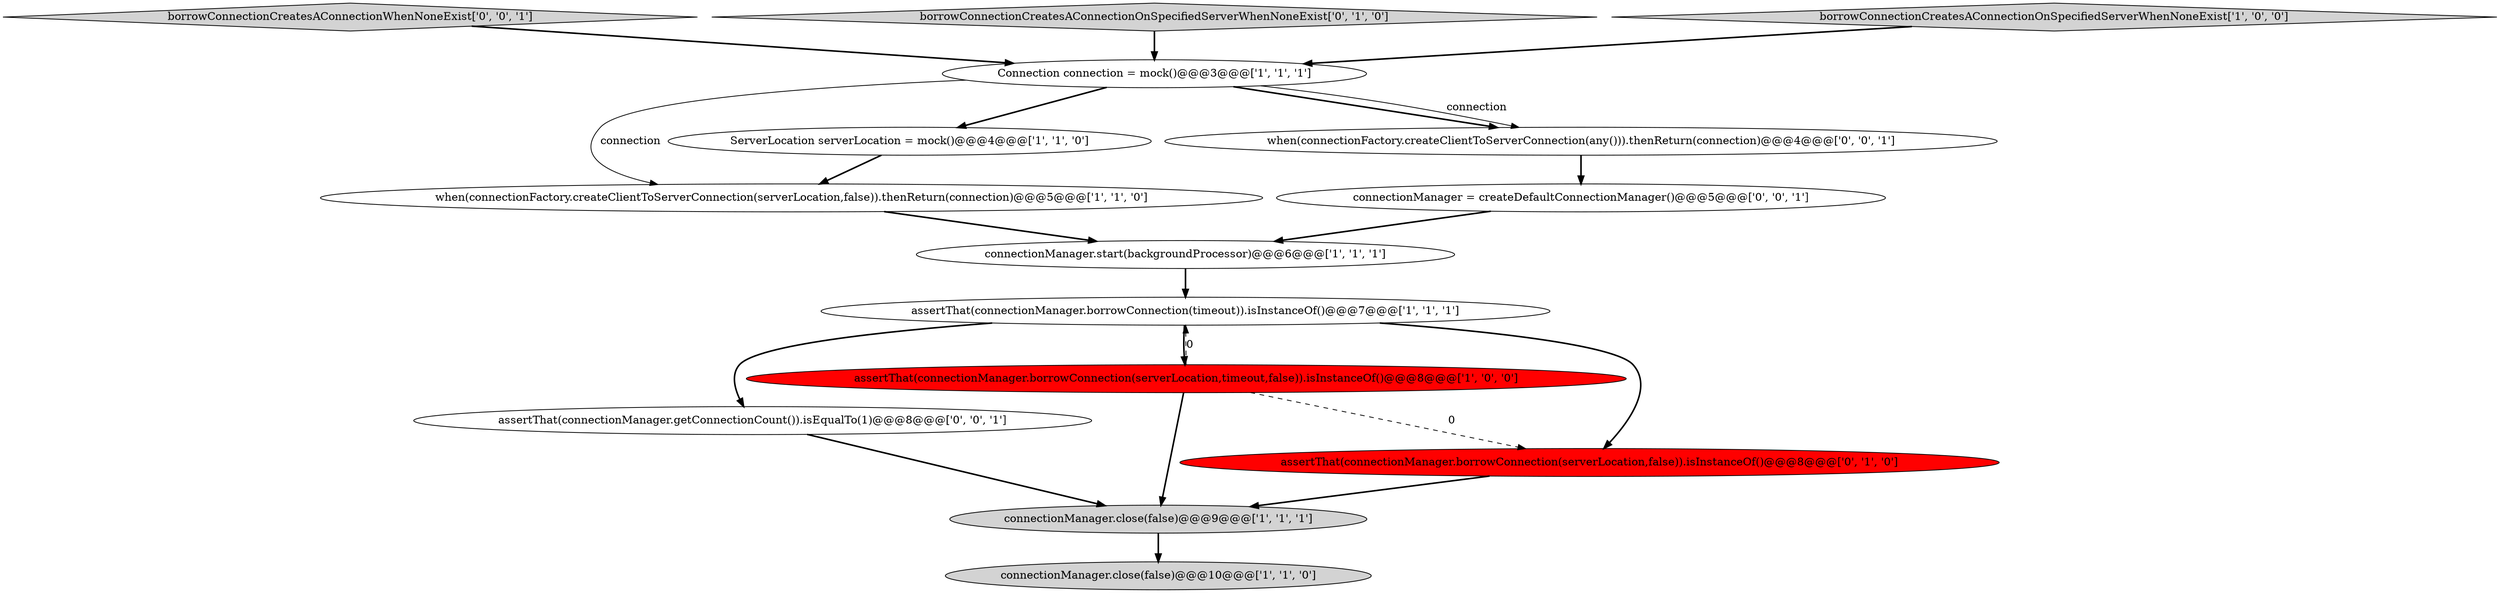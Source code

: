 digraph {
14 [style = filled, label = "borrowConnectionCreatesAConnectionWhenNoneExist['0', '0', '1']", fillcolor = lightgray, shape = diamond image = "AAA0AAABBB3BBB"];
1 [style = filled, label = "when(connectionFactory.createClientToServerConnection(serverLocation,false)).thenReturn(connection)@@@5@@@['1', '1', '0']", fillcolor = white, shape = ellipse image = "AAA0AAABBB1BBB"];
2 [style = filled, label = "connectionManager.close(false)@@@9@@@['1', '1', '1']", fillcolor = lightgray, shape = ellipse image = "AAA0AAABBB1BBB"];
12 [style = filled, label = "assertThat(connectionManager.getConnectionCount()).isEqualTo(1)@@@8@@@['0', '0', '1']", fillcolor = white, shape = ellipse image = "AAA0AAABBB3BBB"];
5 [style = filled, label = "connectionManager.start(backgroundProcessor)@@@6@@@['1', '1', '1']", fillcolor = white, shape = ellipse image = "AAA0AAABBB1BBB"];
6 [style = filled, label = "assertThat(connectionManager.borrowConnection(timeout)).isInstanceOf()@@@7@@@['1', '1', '1']", fillcolor = white, shape = ellipse image = "AAA0AAABBB1BBB"];
13 [style = filled, label = "connectionManager = createDefaultConnectionManager()@@@5@@@['0', '0', '1']", fillcolor = white, shape = ellipse image = "AAA0AAABBB3BBB"];
0 [style = filled, label = "connectionManager.close(false)@@@10@@@['1', '1', '0']", fillcolor = lightgray, shape = ellipse image = "AAA0AAABBB1BBB"];
11 [style = filled, label = "when(connectionFactory.createClientToServerConnection(any())).thenReturn(connection)@@@4@@@['0', '0', '1']", fillcolor = white, shape = ellipse image = "AAA0AAABBB3BBB"];
8 [style = filled, label = "assertThat(connectionManager.borrowConnection(serverLocation,timeout,false)).isInstanceOf()@@@8@@@['1', '0', '0']", fillcolor = red, shape = ellipse image = "AAA1AAABBB1BBB"];
7 [style = filled, label = "Connection connection = mock()@@@3@@@['1', '1', '1']", fillcolor = white, shape = ellipse image = "AAA0AAABBB1BBB"];
10 [style = filled, label = "borrowConnectionCreatesAConnectionOnSpecifiedServerWhenNoneExist['0', '1', '0']", fillcolor = lightgray, shape = diamond image = "AAA0AAABBB2BBB"];
4 [style = filled, label = "borrowConnectionCreatesAConnectionOnSpecifiedServerWhenNoneExist['1', '0', '0']", fillcolor = lightgray, shape = diamond image = "AAA0AAABBB1BBB"];
9 [style = filled, label = "assertThat(connectionManager.borrowConnection(serverLocation,false)).isInstanceOf()@@@8@@@['0', '1', '0']", fillcolor = red, shape = ellipse image = "AAA1AAABBB2BBB"];
3 [style = filled, label = "ServerLocation serverLocation = mock()@@@4@@@['1', '1', '0']", fillcolor = white, shape = ellipse image = "AAA0AAABBB1BBB"];
1->5 [style = bold, label=""];
7->11 [style = bold, label=""];
8->6 [style = dashed, label="0"];
3->1 [style = bold, label=""];
9->2 [style = bold, label=""];
7->1 [style = solid, label="connection"];
10->7 [style = bold, label=""];
4->7 [style = bold, label=""];
7->3 [style = bold, label=""];
14->7 [style = bold, label=""];
8->9 [style = dashed, label="0"];
7->11 [style = solid, label="connection"];
12->2 [style = bold, label=""];
2->0 [style = bold, label=""];
5->6 [style = bold, label=""];
8->2 [style = bold, label=""];
11->13 [style = bold, label=""];
6->8 [style = bold, label=""];
13->5 [style = bold, label=""];
6->9 [style = bold, label=""];
6->12 [style = bold, label=""];
}
